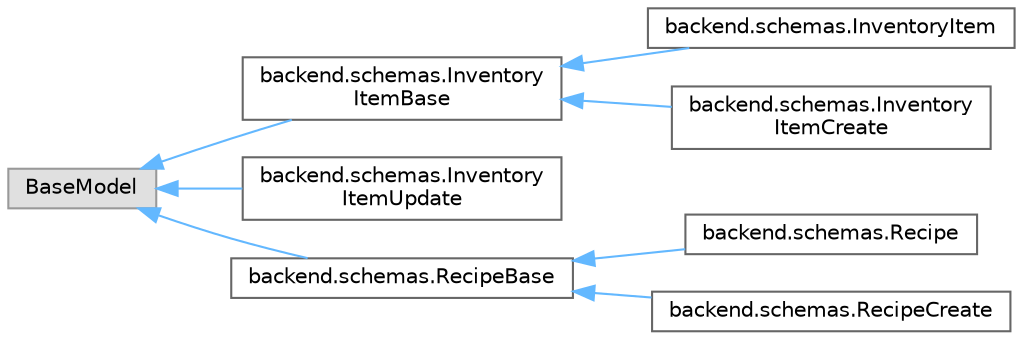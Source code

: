 digraph "Graphical Class Hierarchy"
{
 // LATEX_PDF_SIZE
  bgcolor="transparent";
  edge [fontname=Helvetica,fontsize=10,labelfontname=Helvetica,labelfontsize=10];
  node [fontname=Helvetica,fontsize=10,shape=box,height=0.2,width=0.4];
  rankdir="LR";
  Node0 [id="Node000000",label="BaseModel",height=0.2,width=0.4,color="grey60", fillcolor="#E0E0E0", style="filled",tooltip=" "];
  Node0 -> Node1 [id="edge3_Node000000_Node000001",dir="back",color="steelblue1",style="solid",tooltip=" "];
  Node1 [id="Node000001",label="backend.schemas.Inventory\lItemBase",height=0.2,width=0.4,color="grey40", fillcolor="white", style="filled",URL="$classbackend_1_1schemas_1_1_inventory_item_base.html",tooltip=" "];
  Node1 -> Node2 [id="edge4_Node000001_Node000002",dir="back",color="steelblue1",style="solid",tooltip=" "];
  Node2 [id="Node000002",label="backend.schemas.InventoryItem",height=0.2,width=0.4,color="grey40", fillcolor="white", style="filled",URL="$classbackend_1_1schemas_1_1_inventory_item.html",tooltip=" "];
  Node1 -> Node3 [id="edge5_Node000001_Node000003",dir="back",color="steelblue1",style="solid",tooltip=" "];
  Node3 [id="Node000003",label="backend.schemas.Inventory\lItemCreate",height=0.2,width=0.4,color="grey40", fillcolor="white", style="filled",URL="$classbackend_1_1schemas_1_1_inventory_item_create.html",tooltip=" "];
  Node0 -> Node4 [id="edge6_Node000000_Node000004",dir="back",color="steelblue1",style="solid",tooltip=" "];
  Node4 [id="Node000004",label="backend.schemas.Inventory\lItemUpdate",height=0.2,width=0.4,color="grey40", fillcolor="white", style="filled",URL="$classbackend_1_1schemas_1_1_inventory_item_update.html",tooltip=" "];
  Node0 -> Node5 [id="edge7_Node000000_Node000005",dir="back",color="steelblue1",style="solid",tooltip=" "];
  Node5 [id="Node000005",label="backend.schemas.RecipeBase",height=0.2,width=0.4,color="grey40", fillcolor="white", style="filled",URL="$classbackend_1_1schemas_1_1_recipe_base.html",tooltip=" "];
  Node5 -> Node6 [id="edge8_Node000005_Node000006",dir="back",color="steelblue1",style="solid",tooltip=" "];
  Node6 [id="Node000006",label="backend.schemas.Recipe",height=0.2,width=0.4,color="grey40", fillcolor="white", style="filled",URL="$classbackend_1_1schemas_1_1_recipe.html",tooltip=" "];
  Node5 -> Node7 [id="edge9_Node000005_Node000007",dir="back",color="steelblue1",style="solid",tooltip=" "];
  Node7 [id="Node000007",label="backend.schemas.RecipeCreate",height=0.2,width=0.4,color="grey40", fillcolor="white", style="filled",URL="$classbackend_1_1schemas_1_1_recipe_create.html",tooltip=" "];
}
